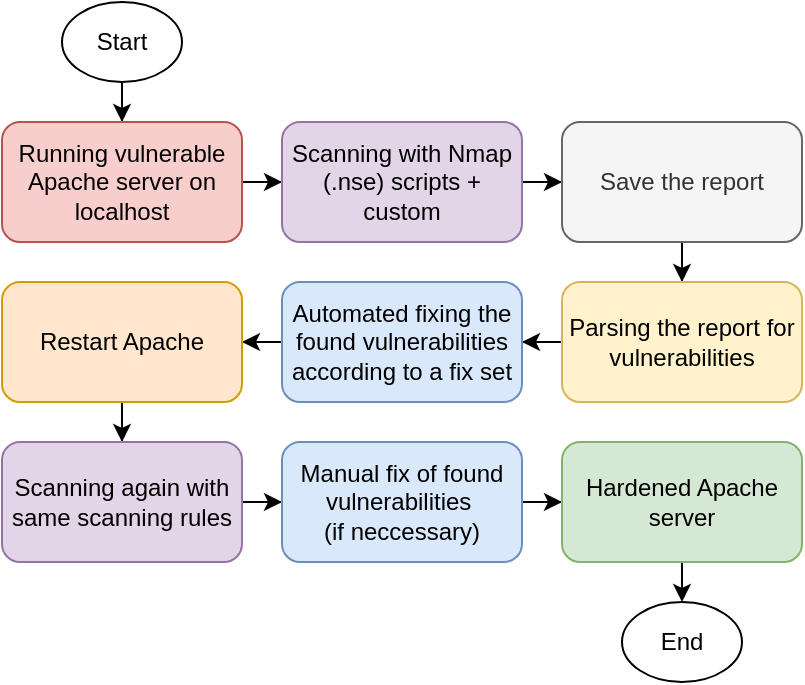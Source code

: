 <mxfile version="26.1.0">
  <diagram name="1 oldal" id="phsbrihEfhKC9U0-60qc">
    <mxGraphModel dx="840" dy="418" grid="1" gridSize="10" guides="1" tooltips="1" connect="1" arrows="1" fold="1" page="1" pageScale="1" pageWidth="827" pageHeight="1169" math="0" shadow="0">
      <root>
        <mxCell id="0" />
        <mxCell id="1" parent="0" />
        <mxCell id="4nDut6LfOZqbuKuDDVsi-12" style="edgeStyle=orthogonalEdgeStyle;rounded=0;orthogonalLoop=1;jettySize=auto;html=1;" edge="1" parent="1" source="4nDut6LfOZqbuKuDDVsi-1" target="4nDut6LfOZqbuKuDDVsi-3">
          <mxGeometry relative="1" as="geometry" />
        </mxCell>
        <mxCell id="4nDut6LfOZqbuKuDDVsi-1" value="Start" style="ellipse;whiteSpace=wrap;html=1;" vertex="1" parent="1">
          <mxGeometry x="120" y="90" width="60" height="40" as="geometry" />
        </mxCell>
        <mxCell id="4nDut6LfOZqbuKuDDVsi-2" value="End" style="ellipse;whiteSpace=wrap;html=1;" vertex="1" parent="1">
          <mxGeometry x="400" y="390" width="60" height="40" as="geometry" />
        </mxCell>
        <mxCell id="4nDut6LfOZqbuKuDDVsi-13" style="edgeStyle=orthogonalEdgeStyle;rounded=0;orthogonalLoop=1;jettySize=auto;html=1;" edge="1" parent="1" source="4nDut6LfOZqbuKuDDVsi-3" target="4nDut6LfOZqbuKuDDVsi-4">
          <mxGeometry relative="1" as="geometry" />
        </mxCell>
        <mxCell id="4nDut6LfOZqbuKuDDVsi-3" value="Running vulnerable Apache server on localhost" style="rounded=1;whiteSpace=wrap;html=1;fillColor=#f8cecc;strokeColor=#b85450;" vertex="1" parent="1">
          <mxGeometry x="90" y="150" width="120" height="60" as="geometry" />
        </mxCell>
        <mxCell id="4nDut6LfOZqbuKuDDVsi-14" style="edgeStyle=orthogonalEdgeStyle;rounded=0;orthogonalLoop=1;jettySize=auto;html=1;" edge="1" parent="1" source="4nDut6LfOZqbuKuDDVsi-4" target="4nDut6LfOZqbuKuDDVsi-5">
          <mxGeometry relative="1" as="geometry" />
        </mxCell>
        <mxCell id="4nDut6LfOZqbuKuDDVsi-4" value="Scanning with Nmap (.nse) scripts + custom" style="rounded=1;whiteSpace=wrap;html=1;fillColor=#e1d5e7;strokeColor=#9673a6;" vertex="1" parent="1">
          <mxGeometry x="230" y="150" width="120" height="60" as="geometry" />
        </mxCell>
        <mxCell id="4nDut6LfOZqbuKuDDVsi-15" style="edgeStyle=orthogonalEdgeStyle;rounded=0;orthogonalLoop=1;jettySize=auto;html=1;" edge="1" parent="1" source="4nDut6LfOZqbuKuDDVsi-5" target="4nDut6LfOZqbuKuDDVsi-6">
          <mxGeometry relative="1" as="geometry" />
        </mxCell>
        <mxCell id="4nDut6LfOZqbuKuDDVsi-5" value="Save the report" style="rounded=1;whiteSpace=wrap;html=1;fillColor=#f5f5f5;fontColor=#333333;strokeColor=#666666;" vertex="1" parent="1">
          <mxGeometry x="370" y="150" width="120" height="60" as="geometry" />
        </mxCell>
        <mxCell id="4nDut6LfOZqbuKuDDVsi-16" style="edgeStyle=orthogonalEdgeStyle;rounded=0;orthogonalLoop=1;jettySize=auto;html=1;exitX=0;exitY=0.5;exitDx=0;exitDy=0;" edge="1" parent="1" source="4nDut6LfOZqbuKuDDVsi-6" target="4nDut6LfOZqbuKuDDVsi-7">
          <mxGeometry relative="1" as="geometry" />
        </mxCell>
        <mxCell id="4nDut6LfOZqbuKuDDVsi-6" value="Parsing the report for vulnerabilities" style="rounded=1;whiteSpace=wrap;html=1;fillColor=#fff2cc;strokeColor=#d6b656;" vertex="1" parent="1">
          <mxGeometry x="370" y="230" width="120" height="60" as="geometry" />
        </mxCell>
        <mxCell id="4nDut6LfOZqbuKuDDVsi-17" style="edgeStyle=orthogonalEdgeStyle;rounded=0;orthogonalLoop=1;jettySize=auto;html=1;exitX=0;exitY=0.5;exitDx=0;exitDy=0;entryX=1;entryY=0.5;entryDx=0;entryDy=0;" edge="1" parent="1" source="4nDut6LfOZqbuKuDDVsi-7" target="4nDut6LfOZqbuKuDDVsi-8">
          <mxGeometry relative="1" as="geometry" />
        </mxCell>
        <mxCell id="4nDut6LfOZqbuKuDDVsi-7" value="Automated fixing the found vulnerabilities according to a fix set" style="rounded=1;whiteSpace=wrap;html=1;fillColor=#dae8fc;strokeColor=#6c8ebf;" vertex="1" parent="1">
          <mxGeometry x="230" y="230" width="120" height="60" as="geometry" />
        </mxCell>
        <mxCell id="4nDut6LfOZqbuKuDDVsi-18" style="edgeStyle=orthogonalEdgeStyle;rounded=0;orthogonalLoop=1;jettySize=auto;html=1;exitX=0.5;exitY=1;exitDx=0;exitDy=0;" edge="1" parent="1" source="4nDut6LfOZqbuKuDDVsi-8" target="4nDut6LfOZqbuKuDDVsi-9">
          <mxGeometry relative="1" as="geometry" />
        </mxCell>
        <mxCell id="4nDut6LfOZqbuKuDDVsi-8" value="Restart Apache" style="rounded=1;whiteSpace=wrap;html=1;fillColor=#ffe6cc;strokeColor=#d79b00;" vertex="1" parent="1">
          <mxGeometry x="90" y="230" width="120" height="60" as="geometry" />
        </mxCell>
        <mxCell id="4nDut6LfOZqbuKuDDVsi-19" style="edgeStyle=orthogonalEdgeStyle;rounded=0;orthogonalLoop=1;jettySize=auto;html=1;exitX=1;exitY=0.5;exitDx=0;exitDy=0;" edge="1" parent="1" source="4nDut6LfOZqbuKuDDVsi-9" target="4nDut6LfOZqbuKuDDVsi-10">
          <mxGeometry relative="1" as="geometry" />
        </mxCell>
        <mxCell id="4nDut6LfOZqbuKuDDVsi-9" value="Scanning again with same scanning rules" style="rounded=1;whiteSpace=wrap;html=1;fillColor=#e1d5e7;strokeColor=#9673a6;" vertex="1" parent="1">
          <mxGeometry x="90" y="310" width="120" height="60" as="geometry" />
        </mxCell>
        <mxCell id="4nDut6LfOZqbuKuDDVsi-20" style="edgeStyle=orthogonalEdgeStyle;rounded=0;orthogonalLoop=1;jettySize=auto;html=1;exitX=1;exitY=0.5;exitDx=0;exitDy=0;" edge="1" parent="1" source="4nDut6LfOZqbuKuDDVsi-10" target="4nDut6LfOZqbuKuDDVsi-11">
          <mxGeometry relative="1" as="geometry" />
        </mxCell>
        <mxCell id="4nDut6LfOZqbuKuDDVsi-10" value="Manual fix of found vulnerabilities&amp;nbsp;&lt;div&gt;(if neccessary)&lt;/div&gt;" style="rounded=1;whiteSpace=wrap;html=1;fillColor=#dae8fc;strokeColor=#6c8ebf;" vertex="1" parent="1">
          <mxGeometry x="230" y="310" width="120" height="60" as="geometry" />
        </mxCell>
        <mxCell id="4nDut6LfOZqbuKuDDVsi-21" style="edgeStyle=orthogonalEdgeStyle;rounded=0;orthogonalLoop=1;jettySize=auto;html=1;exitX=0.5;exitY=1;exitDx=0;exitDy=0;entryX=0.5;entryY=0;entryDx=0;entryDy=0;" edge="1" parent="1" source="4nDut6LfOZqbuKuDDVsi-11" target="4nDut6LfOZqbuKuDDVsi-2">
          <mxGeometry relative="1" as="geometry" />
        </mxCell>
        <mxCell id="4nDut6LfOZqbuKuDDVsi-11" value="Hardened Apache server" style="rounded=1;whiteSpace=wrap;html=1;fillColor=#d5e8d4;strokeColor=#82b366;" vertex="1" parent="1">
          <mxGeometry x="370" y="310" width="120" height="60" as="geometry" />
        </mxCell>
      </root>
    </mxGraphModel>
  </diagram>
</mxfile>

